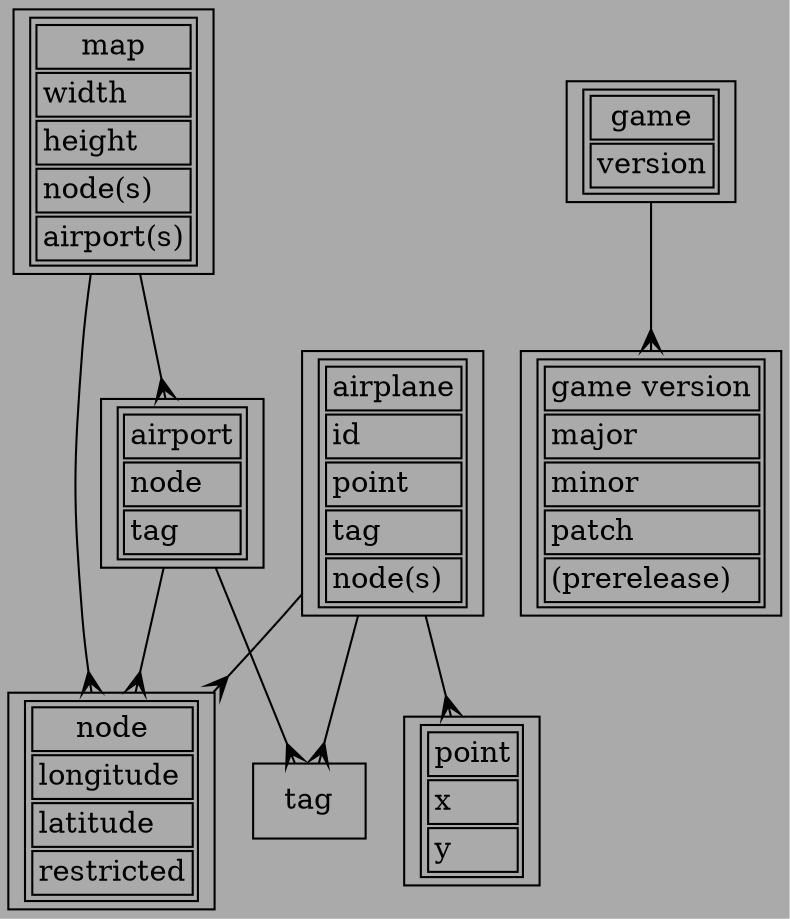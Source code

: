 
digraph haokkoz_data_relationships
{
	bgcolor = "#AAAAAA"

	node [ shape = record ];

	edge [ arrowhead=crow ];

	airplane [ label = <
			<table>
				<tr><td align = "center">
					airplane
					</td></tr>
				<tr><td align = "left">
					id
					</td></tr>
				<tr><td align = "left">
					point
					</td></tr>
				<tr><td align = "left">
					tag
					</td></tr>
				<tr><td align = "left">
					node(s)
					</td></tr>
				</table>
			>];

	airport [ label = <
			<table>
				<tr><td align = "center">
					airport
					</td></tr>
				<tr><td align = "left">
					node
					</td></tr>
				<tr><td align = "left">
					tag
					</td></tr>
				</table>
			>];

	atcnode [ label = <
			<table>
				<tr><td align = "center">
					node
					</td></tr>
				<tr><td align = "left">
					longitude
					</td></tr>
				<tr><td align = "left">
					latitude
					</td></tr>
				<tr><td align = "left">
					restricted
					</td></tr>
				</table>
			>];

	game [ label = <
			<table>
				<tr><td align = "center">
					game
					</td></tr>
				<tr><td align = "left">
					version
					</td></tr>
				</table>
			>];

	gameVersion [ label = <
			<table>
				<tr><td align = "center">
					game version
					</td></tr>
				<tr><td align = "left">
					major
					</td></tr>
				<tr><td align = "left">
					minor
					</td></tr>
				<tr><td align = "left">
					patch
					</td></tr>
				<tr><td align = "left">
					(prerelease)
					</td></tr>
				</table>
			>];

	map [ label = <
			<table>
				<tr><td align = "center">
					map
					</td></tr>
				<tr><td align = "left">
					width
					</td></tr>
				<tr><td align = "left">
					height
					</td></tr>
				<tr><td align = "left">
					node(s)
					</td></tr>
				<tr><td align = "left">
					airport(s)
					</td></tr>
				</table>
			>];

	point [ label = <
			<table>
				<tr><td align = "center">
					point
					</td></tr>
				<tr><td align = "left">
					x
					</td></tr>
				<tr><td align = "left">
					y
					</td></tr>
				</table>
			>];

	tag;

	airplane -> atcnode;
	airplane -> tag;
	airplane -> point;

	game -> gameVersion;

	map -> airport;
	map -> atcnode;

	airport -> atcnode;
	airport -> tag;


/*

	 [ label = <
			<table>
				<tr><td align = "center">
					
					</td></tr>
				<tr><td align = "left">
					
					</td></tr>
				</table>
			>];

	 -> ;

	 ->  [ label = "" ];
*/
}

















